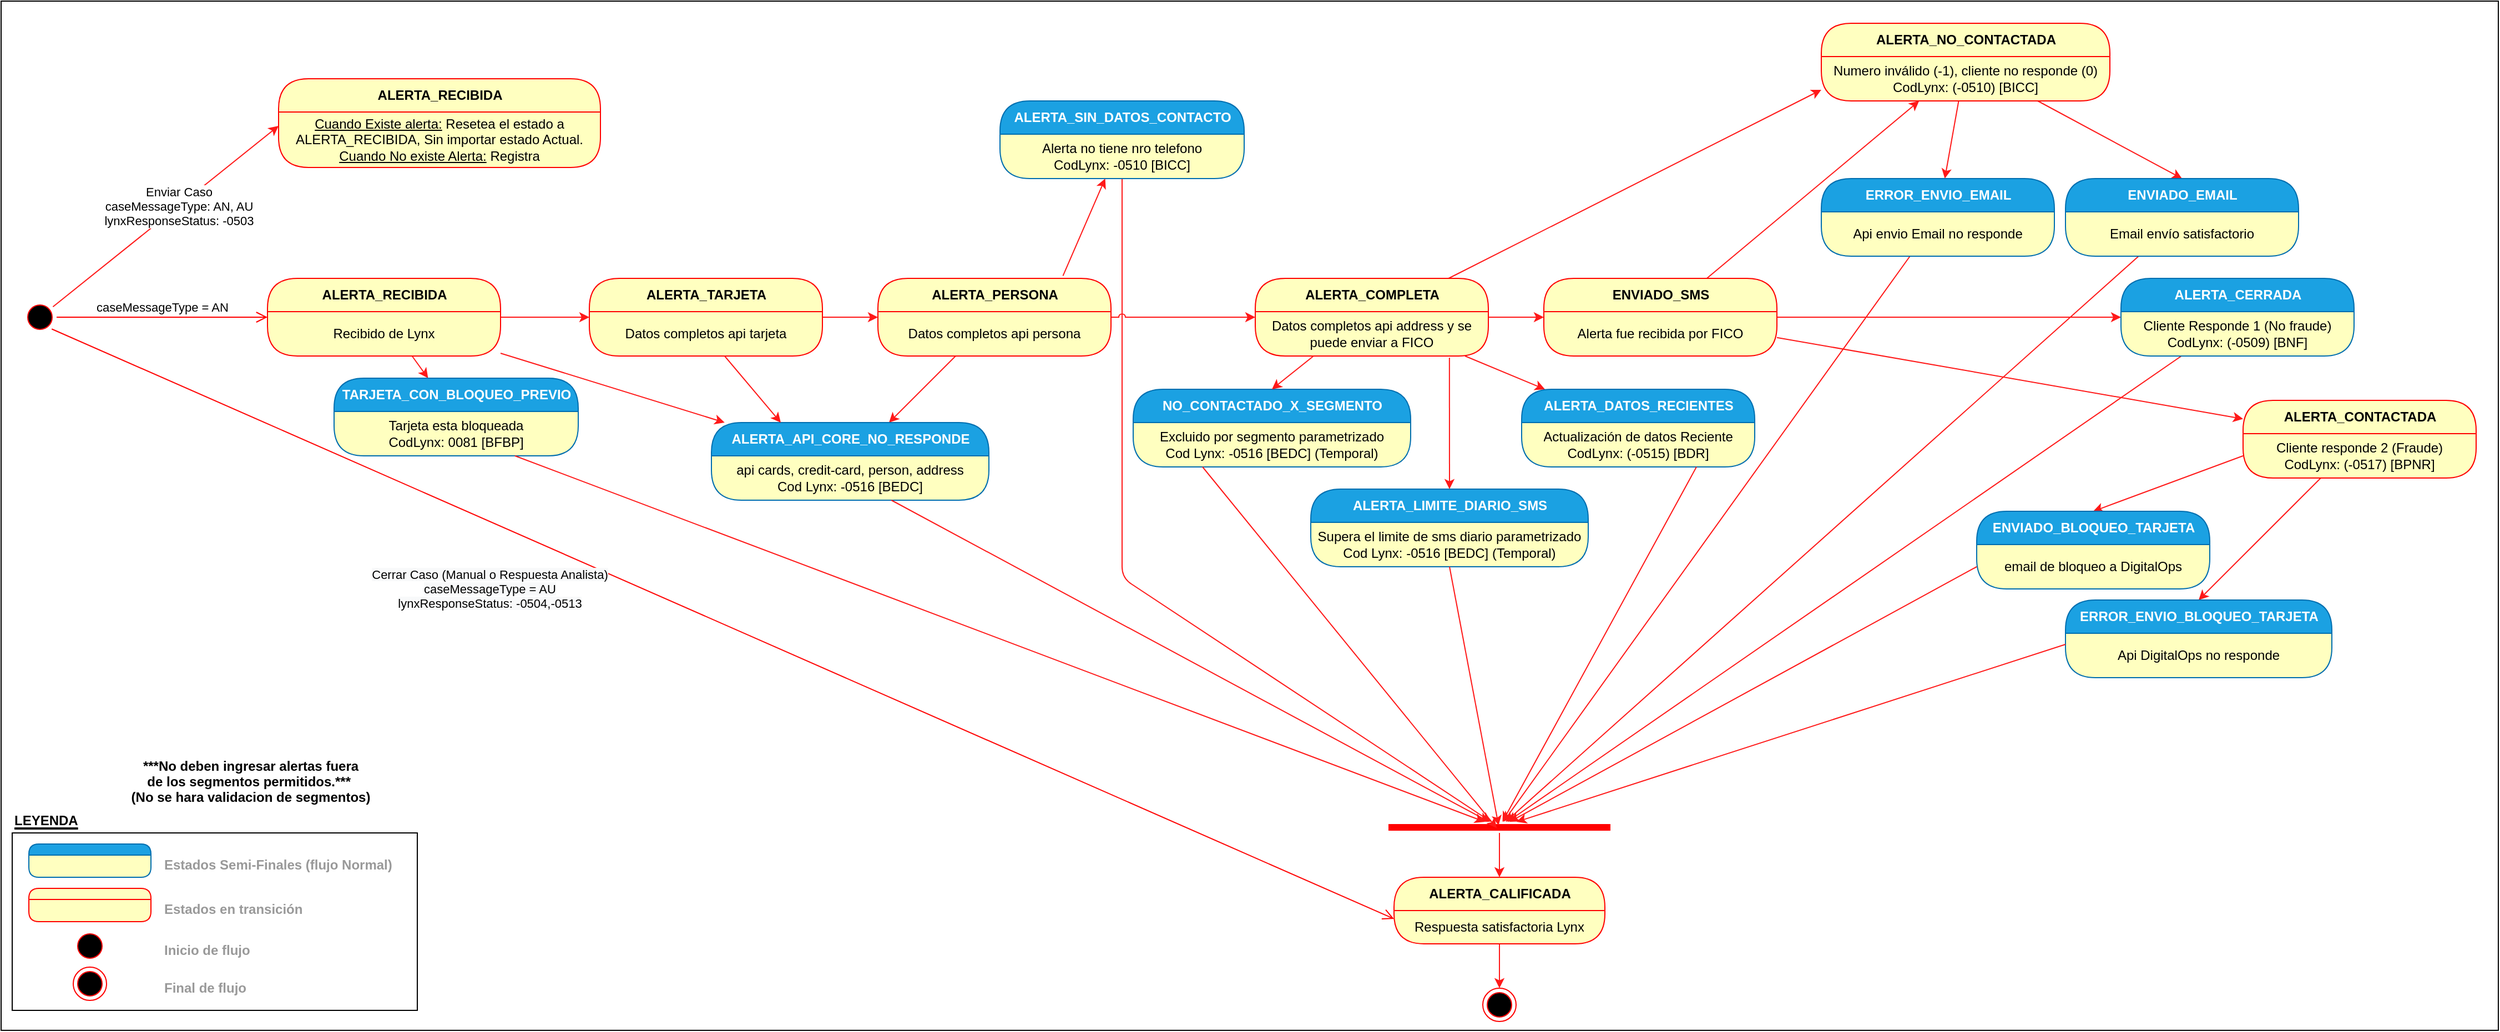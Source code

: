 <mxfile version="20.5.3" type="github">
  <diagram id="e5wToZ6Jj2soGeOCWYj3" name="Page-1">
    <mxGraphModel dx="3245" dy="956" grid="1" gridSize="10" guides="1" tooltips="1" connect="1" arrows="1" fold="1" page="1" pageScale="1" pageWidth="827" pageHeight="1169" math="0" shadow="0">
      <root>
        <mxCell id="0" />
        <mxCell id="1" parent="0" />
        <mxCell id="meJ3Hm6bCnbv4KWAAB1v-10" value="" style="rounded=0;whiteSpace=wrap;html=1;" parent="1" vertex="1">
          <mxGeometry x="-140" y="70" width="2250" height="928" as="geometry" />
        </mxCell>
        <mxCell id="77KCPv3B4IZZ5Z66STRk-72" style="edgeStyle=none;rounded=1;orthogonalLoop=1;jettySize=auto;html=1;strokeColor=#FF1919;" parent="1" source="77KCPv3B4IZZ5Z66STRk-35" target="77KCPv3B4IZZ5Z66STRk-59" edge="1">
          <mxGeometry relative="1" as="geometry">
            <mxPoint x="1340" y="710" as="targetPoint" />
          </mxGeometry>
        </mxCell>
        <mxCell id="77KCPv3B4IZZ5Z66STRk-73" style="edgeStyle=none;rounded=1;orthogonalLoop=1;jettySize=auto;html=1;strokeColor=#FF1919;" parent="1" source="77KCPv3B4IZZ5Z66STRk-26" target="77KCPv3B4IZZ5Z66STRk-59" edge="1">
          <mxGeometry relative="1" as="geometry">
            <Array as="points">
              <mxPoint x="870" y="590" />
            </Array>
            <mxPoint x="1100" y="660" as="targetPoint" />
          </mxGeometry>
        </mxCell>
        <mxCell id="77KCPv3B4IZZ5Z66STRk-12" style="edgeStyle=orthogonalEdgeStyle;rounded=0;orthogonalLoop=1;jettySize=auto;html=1;strokeColor=#FF1919;" parent="1" source="77KCPv3B4IZZ5Z66STRk-1" target="77KCPv3B4IZZ5Z66STRk-5" edge="1">
          <mxGeometry relative="1" as="geometry" />
        </mxCell>
        <mxCell id="90G6gJbZFidTqptF8gDu-3" style="rounded=0;orthogonalLoop=1;jettySize=auto;html=1;strokeColor=#FF1919;" parent="1" source="77KCPv3B4IZZ5Z66STRk-1" target="77KCPv3B4IZZ5Z66STRk-20" edge="1">
          <mxGeometry relative="1" as="geometry" />
        </mxCell>
        <mxCell id="tDKdMyrOGzaEZXIqc7HQ-4" style="rounded=0;orthogonalLoop=1;jettySize=auto;html=1;strokeColor=#FF1919;" parent="1" source="77KCPv3B4IZZ5Z66STRk-1" target="tDKdMyrOGzaEZXIqc7HQ-1" edge="1">
          <mxGeometry relative="1" as="geometry" />
        </mxCell>
        <mxCell id="77KCPv3B4IZZ5Z66STRk-1" value="ALERTA_RECIBIDA" style="swimlane;html=1;fontStyle=1;align=center;verticalAlign=middle;childLayout=stackLayout;horizontal=1;startSize=30;horizontalStack=0;resizeParent=0;resizeLast=1;container=0;fontColor=#000000;collapsible=0;rounded=1;arcSize=30;strokeColor=#ff0000;fillColor=#ffffc0;swimlaneFillColor=#ffffc0;dropTarget=0;" parent="1" vertex="1">
          <mxGeometry x="100" y="320" width="210" height="70" as="geometry" />
        </mxCell>
        <mxCell id="77KCPv3B4IZZ5Z66STRk-2" value="Recibido de Lynx" style="text;html=1;strokeColor=none;fillColor=none;align=center;verticalAlign=middle;spacingLeft=4;spacingRight=4;whiteSpace=wrap;overflow=hidden;rotatable=0;fontColor=#000000;" parent="77KCPv3B4IZZ5Z66STRk-1" vertex="1">
          <mxGeometry y="30" width="210" height="40" as="geometry" />
        </mxCell>
        <mxCell id="fLqlD2cx_nLfpuTeQDXq-3" style="edgeStyle=orthogonalEdgeStyle;rounded=0;orthogonalLoop=1;jettySize=auto;html=1;entryX=0;entryY=0.125;entryDx=0;entryDy=0;entryPerimeter=0;strokeColor=#FF1919;" parent="1" source="77KCPv3B4IZZ5Z66STRk-5" target="77KCPv3B4IZZ5Z66STRk-9" edge="1">
          <mxGeometry relative="1" as="geometry" />
        </mxCell>
        <mxCell id="77KCPv3B4IZZ5Z66STRk-5" value="ALERTA_TARJETA" style="swimlane;html=1;fontStyle=1;align=center;verticalAlign=middle;childLayout=stackLayout;horizontal=1;startSize=30;horizontalStack=0;resizeParent=0;resizeLast=1;container=0;fontColor=#000000;collapsible=0;rounded=1;arcSize=30;strokeColor=#ff0000;fillColor=#ffffc0;swimlaneFillColor=#ffffc0;dropTarget=0;" parent="1" vertex="1">
          <mxGeometry x="390" y="320" width="210" height="70" as="geometry" />
        </mxCell>
        <mxCell id="77KCPv3B4IZZ5Z66STRk-6" value="Datos completos api&amp;nbsp;tarjeta" style="text;html=1;strokeColor=none;fillColor=none;align=center;verticalAlign=middle;spacingLeft=4;spacingRight=4;whiteSpace=wrap;overflow=hidden;rotatable=0;fontColor=#000000;" parent="77KCPv3B4IZZ5Z66STRk-5" vertex="1">
          <mxGeometry y="30" width="210" height="40" as="geometry" />
        </mxCell>
        <mxCell id="77KCPv3B4IZZ5Z66STRk-14" style="edgeStyle=orthogonalEdgeStyle;rounded=0;orthogonalLoop=1;jettySize=auto;html=1;jumpStyle=arc;strokeColor=#FF1919;" parent="1" source="77KCPv3B4IZZ5Z66STRk-8" target="77KCPv3B4IZZ5Z66STRk-10" edge="1">
          <mxGeometry relative="1" as="geometry" />
        </mxCell>
        <mxCell id="77KCPv3B4IZZ5Z66STRk-25" style="edgeStyle=none;rounded=0;orthogonalLoop=1;jettySize=auto;html=1;strokeColor=#FF1919;" parent="1" source="77KCPv3B4IZZ5Z66STRk-8" target="77KCPv3B4IZZ5Z66STRk-20" edge="1">
          <mxGeometry relative="1" as="geometry" />
        </mxCell>
        <mxCell id="77KCPv3B4IZZ5Z66STRk-28" style="edgeStyle=none;rounded=0;orthogonalLoop=1;jettySize=auto;html=1;exitX=0.794;exitY=-0.033;exitDx=0;exitDy=0;exitPerimeter=0;strokeColor=#FF1919;" parent="1" source="77KCPv3B4IZZ5Z66STRk-8" target="77KCPv3B4IZZ5Z66STRk-26" edge="1">
          <mxGeometry relative="1" as="geometry" />
        </mxCell>
        <mxCell id="77KCPv3B4IZZ5Z66STRk-8" value="ALERTA_PERSONA" style="swimlane;html=1;fontStyle=1;align=center;verticalAlign=middle;childLayout=stackLayout;horizontal=1;startSize=30;horizontalStack=0;resizeParent=0;resizeLast=1;container=0;fontColor=#000000;collapsible=0;rounded=1;arcSize=30;strokeColor=#ff0000;fillColor=#ffffc0;swimlaneFillColor=#ffffc0;dropTarget=0;" parent="1" vertex="1">
          <mxGeometry x="650" y="320" width="210" height="70" as="geometry" />
        </mxCell>
        <mxCell id="77KCPv3B4IZZ5Z66STRk-9" value="Datos completos api persona" style="text;html=1;strokeColor=none;fillColor=none;align=center;verticalAlign=middle;spacingLeft=4;spacingRight=4;whiteSpace=wrap;overflow=hidden;rotatable=0;fontColor=#000000;" parent="77KCPv3B4IZZ5Z66STRk-8" vertex="1">
          <mxGeometry y="30" width="210" height="40" as="geometry" />
        </mxCell>
        <mxCell id="77KCPv3B4IZZ5Z66STRk-33" style="edgeStyle=none;rounded=0;orthogonalLoop=1;jettySize=auto;html=1;strokeColor=#FF1919;" parent="1" source="77KCPv3B4IZZ5Z66STRk-10" target="77KCPv3B4IZZ5Z66STRk-29" edge="1">
          <mxGeometry relative="1" as="geometry" />
        </mxCell>
        <mxCell id="77KCPv3B4IZZ5Z66STRk-34" style="edgeStyle=none;rounded=0;orthogonalLoop=1;jettySize=auto;html=1;strokeColor=#FF1919;" parent="1" source="77KCPv3B4IZZ5Z66STRk-10" target="77KCPv3B4IZZ5Z66STRk-31" edge="1">
          <mxGeometry relative="1" as="geometry" />
        </mxCell>
        <mxCell id="SPsXiou8FZaf5zSpWh6t-2" style="rounded=0;orthogonalLoop=1;jettySize=auto;html=1;entryX=0;entryY=0.75;entryDx=0;entryDy=0;strokeColor=#FF1919;" parent="1" source="77KCPv3B4IZZ5Z66STRk-10" target="SPsXiou8FZaf5zSpWh6t-1" edge="1">
          <mxGeometry relative="1" as="geometry">
            <mxPoint x="1550.0" y="150.0" as="targetPoint" />
          </mxGeometry>
        </mxCell>
        <mxCell id="77KCPv3B4IZZ5Z66STRk-10" value="ALERTA_COMPLETA" style="swimlane;html=1;fontStyle=1;align=center;verticalAlign=middle;childLayout=stackLayout;horizontal=1;startSize=30;horizontalStack=0;resizeParent=0;resizeLast=1;container=0;fontColor=#000000;collapsible=0;rounded=1;arcSize=30;strokeColor=#ff0000;fillColor=#ffffc0;swimlaneFillColor=#ffffc0;dropTarget=0;" parent="1" vertex="1">
          <mxGeometry x="990" y="320" width="210" height="70" as="geometry" />
        </mxCell>
        <mxCell id="fLqlD2cx_nLfpuTeQDXq-1" value="Datos completos api address y se puede enviar a FICO" style="text;html=1;strokeColor=none;fillColor=none;align=center;verticalAlign=middle;spacingLeft=4;spacingRight=4;whiteSpace=wrap;overflow=hidden;rotatable=0;fontColor=#000000;" parent="77KCPv3B4IZZ5Z66STRk-10" vertex="1">
          <mxGeometry y="30" width="210" height="40" as="geometry" />
        </mxCell>
        <mxCell id="77KCPv3B4IZZ5Z66STRk-20" value="ALERTA_API_CORE_NO_RESPONDE" style="swimlane;html=1;fontStyle=1;align=center;verticalAlign=middle;childLayout=stackLayout;horizontal=1;startSize=30;horizontalStack=0;resizeParent=0;resizeLast=1;container=0;collapsible=0;rounded=1;arcSize=30;strokeColor=#006EAF;fillColor=#1ba1e2;swimlaneFillColor=#ffffc0;dropTarget=0;fontColor=#ffffff;" parent="1" vertex="1">
          <mxGeometry x="500" y="450" width="250" height="70" as="geometry" />
        </mxCell>
        <mxCell id="77KCPv3B4IZZ5Z66STRk-21" value="api cards, credit-card, person, address&lt;br&gt;Cod Lynx: -0516 [BEDC]" style="text;html=1;strokeColor=none;fillColor=none;align=center;verticalAlign=middle;spacingLeft=4;spacingRight=4;whiteSpace=wrap;overflow=hidden;rotatable=0;fontColor=#000000;" parent="77KCPv3B4IZZ5Z66STRk-20" vertex="1">
          <mxGeometry y="30" width="250" height="40" as="geometry" />
        </mxCell>
        <mxCell id="77KCPv3B4IZZ5Z66STRk-26" value="ALERTA_SIN_DATOS_CONTACTO" style="swimlane;html=1;fontStyle=1;align=center;verticalAlign=middle;childLayout=stackLayout;horizontal=1;startSize=30;horizontalStack=0;resizeParent=0;resizeLast=1;container=0;fontColor=#ffffff;collapsible=0;rounded=1;arcSize=30;strokeColor=#006EAF;fillColor=#1ba1e2;swimlaneFillColor=#ffffc0;dropTarget=0;" parent="1" vertex="1">
          <mxGeometry x="760" y="160" width="220" height="70" as="geometry" />
        </mxCell>
        <mxCell id="77KCPv3B4IZZ5Z66STRk-27" value="Alerta no tiene nro telefono&lt;br&gt;CodLynx: -0510 [BICC]" style="text;html=1;strokeColor=none;fillColor=none;align=center;verticalAlign=middle;spacingLeft=4;spacingRight=4;whiteSpace=wrap;overflow=hidden;rotatable=0;fontColor=#000000;" parent="77KCPv3B4IZZ5Z66STRk-26" vertex="1">
          <mxGeometry y="30" width="220" height="40" as="geometry" />
        </mxCell>
        <mxCell id="fLqlD2cx_nLfpuTeQDXq-5" value="Alerta no tiene nro telefono&lt;br&gt;CodLynx: -0510 [BICC]" style="text;html=1;strokeColor=none;fillColor=none;align=center;verticalAlign=middle;spacingLeft=4;spacingRight=4;whiteSpace=wrap;overflow=hidden;rotatable=0;fontColor=#000000;" parent="77KCPv3B4IZZ5Z66STRk-26" vertex="1">
          <mxGeometry y="70" width="220" as="geometry" />
        </mxCell>
        <mxCell id="77KCPv3B4IZZ5Z66STRk-29" value="ALERTA_DATOS_RECIENTES" style="swimlane;html=1;fontStyle=1;align=center;verticalAlign=middle;childLayout=stackLayout;horizontal=1;startSize=30;horizontalStack=0;resizeParent=0;resizeLast=1;container=0;fontColor=#ffffff;collapsible=0;rounded=1;arcSize=30;strokeColor=#006EAF;fillColor=#1ba1e2;swimlaneFillColor=#ffffc0;dropTarget=0;" parent="1" vertex="1">
          <mxGeometry x="1230" y="420" width="210" height="70" as="geometry" />
        </mxCell>
        <mxCell id="77KCPv3B4IZZ5Z66STRk-30" value="Actualización de datos Reciente&lt;br&gt;CodLynx: (-0515) [BDR]" style="text;html=1;strokeColor=none;fillColor=none;align=center;verticalAlign=middle;spacingLeft=4;spacingRight=4;whiteSpace=wrap;overflow=hidden;rotatable=0;fontColor=#000000;" parent="77KCPv3B4IZZ5Z66STRk-29" vertex="1">
          <mxGeometry y="30" width="210" height="40" as="geometry" />
        </mxCell>
        <mxCell id="77KCPv3B4IZZ5Z66STRk-41" style="edgeStyle=none;rounded=0;orthogonalLoop=1;jettySize=auto;html=1;strokeColor=#FF1919;" parent="1" source="77KCPv3B4IZZ5Z66STRk-31" target="77KCPv3B4IZZ5Z66STRk-35" edge="1">
          <mxGeometry relative="1" as="geometry" />
        </mxCell>
        <mxCell id="77KCPv3B4IZZ5Z66STRk-42" style="edgeStyle=none;rounded=0;orthogonalLoop=1;jettySize=auto;html=1;strokeColor=#FF1919;" parent="1" source="77KCPv3B4IZZ5Z66STRk-31" target="77KCPv3B4IZZ5Z66STRk-37" edge="1">
          <mxGeometry relative="1" as="geometry">
            <mxPoint x="1597" y="327.647" as="sourcePoint" />
          </mxGeometry>
        </mxCell>
        <mxCell id="77KCPv3B4IZZ5Z66STRk-43" style="edgeStyle=none;rounded=0;orthogonalLoop=1;jettySize=auto;html=1;strokeColor=#FF1919;" parent="1" source="77KCPv3B4IZZ5Z66STRk-31" target="77KCPv3B4IZZ5Z66STRk-39" edge="1">
          <mxGeometry relative="1" as="geometry">
            <mxPoint x="1597" y="350" as="sourcePoint" />
          </mxGeometry>
        </mxCell>
        <mxCell id="77KCPv3B4IZZ5Z66STRk-31" value="ENVIADO_SMS" style="swimlane;html=1;fontStyle=1;align=center;verticalAlign=middle;childLayout=stackLayout;horizontal=1;startSize=30;horizontalStack=0;resizeParent=0;resizeLast=1;container=0;fontColor=#000000;collapsible=0;rounded=1;arcSize=30;strokeColor=#ff0000;swimlaneFillColor=#ffffc0;dropTarget=0;fillColor=#FFFFC0;" parent="1" vertex="1">
          <mxGeometry x="1250" y="320" width="210" height="70" as="geometry" />
        </mxCell>
        <mxCell id="DF0V8rczd2MYBJeqJLXW-1" value="Alerta fue recibida por FICO" style="text;html=1;strokeColor=none;fillColor=none;align=center;verticalAlign=middle;spacingLeft=4;spacingRight=4;whiteSpace=wrap;overflow=hidden;rotatable=0;fontColor=#000000;" parent="77KCPv3B4IZZ5Z66STRk-31" vertex="1">
          <mxGeometry y="30" width="210" height="40" as="geometry" />
        </mxCell>
        <mxCell id="77KCPv3B4IZZ5Z66STRk-35" value="ALERTA_CERRADA" style="swimlane;html=1;fontStyle=1;align=center;verticalAlign=middle;childLayout=stackLayout;horizontal=1;startSize=30;horizontalStack=0;resizeParent=0;resizeLast=1;container=0;fontColor=#ffffff;collapsible=0;rounded=1;arcSize=30;strokeColor=#006EAF;fillColor=#1ba1e2;swimlaneFillColor=#ffffc0;dropTarget=0;" parent="1" vertex="1">
          <mxGeometry x="1770" y="320" width="210" height="70" as="geometry" />
        </mxCell>
        <mxCell id="77KCPv3B4IZZ5Z66STRk-36" value="Cliente Responde 1 (No fraude)&lt;br&gt;CodLynx: (-0509) [BNF]" style="text;html=1;strokeColor=none;fillColor=none;align=center;verticalAlign=middle;spacingLeft=4;spacingRight=4;whiteSpace=wrap;overflow=hidden;rotatable=0;fontColor=#000000;" parent="77KCPv3B4IZZ5Z66STRk-35" vertex="1">
          <mxGeometry y="30" width="210" height="40" as="geometry" />
        </mxCell>
        <mxCell id="DF0V8rczd2MYBJeqJLXW-4" style="rounded=0;orthogonalLoop=1;jettySize=auto;html=1;exitX=0;exitY=0.5;exitDx=0;exitDy=0;entryX=0.5;entryY=0;entryDx=0;entryDy=0;strokeColor=#FF1919;" parent="1" source="77KCPv3B4IZZ5Z66STRk-38" target="DF0V8rczd2MYBJeqJLXW-2" edge="1">
          <mxGeometry relative="1" as="geometry" />
        </mxCell>
        <mxCell id="DF0V8rczd2MYBJeqJLXW-9" style="edgeStyle=none;rounded=0;orthogonalLoop=1;jettySize=auto;html=1;entryX=0.5;entryY=0;entryDx=0;entryDy=0;strokeColor=#FF1919;" parent="1" source="77KCPv3B4IZZ5Z66STRk-37" target="DF0V8rczd2MYBJeqJLXW-7" edge="1">
          <mxGeometry relative="1" as="geometry" />
        </mxCell>
        <mxCell id="77KCPv3B4IZZ5Z66STRk-37" value="&lt;font color=&quot;#000000&quot;&gt;ALERTA_CONTACTADA&lt;/font&gt;" style="swimlane;html=1;fontStyle=1;align=center;verticalAlign=middle;childLayout=stackLayout;horizontal=1;startSize=30;horizontalStack=0;resizeParent=0;resizeLast=1;container=0;fontColor=#ffffff;collapsible=0;rounded=1;arcSize=30;swimlaneFillColor=#ffffc0;dropTarget=0;fillColor=#FFFFC0;strokeColor=#FF0000;" parent="1" vertex="1">
          <mxGeometry x="1880" y="430" width="210" height="70" as="geometry" />
        </mxCell>
        <mxCell id="77KCPv3B4IZZ5Z66STRk-38" value="Cliente responde 2 (Fraude)&lt;br&gt;CodLynx:&amp;nbsp;(-0517) [BPNR]" style="text;html=1;strokeColor=none;fillColor=none;align=center;verticalAlign=middle;spacingLeft=4;spacingRight=4;whiteSpace=wrap;overflow=hidden;rotatable=0;fontColor=#000000;" parent="77KCPv3B4IZZ5Z66STRk-37" vertex="1">
          <mxGeometry y="30" width="210" height="40" as="geometry" />
        </mxCell>
        <mxCell id="77KCPv3B4IZZ5Z66STRk-70" style="edgeStyle=none;rounded=0;orthogonalLoop=1;jettySize=auto;html=1;strokeColor=#FF1919;" parent="1" source="3atjrFzW7oZnoOp0wOfv-2" target="77KCPv3B4IZZ5Z66STRk-59" edge="1">
          <mxGeometry relative="1" as="geometry">
            <mxPoint x="1310" y="700" as="targetPoint" />
          </mxGeometry>
        </mxCell>
        <mxCell id="dr77cnrp0Dk-WK7C_Hbr-10" style="edgeStyle=none;rounded=0;orthogonalLoop=1;jettySize=auto;html=1;entryX=0.5;entryY=0;entryDx=0;entryDy=0;strokeColor=#FF1919;" parent="1" source="77KCPv3B4IZZ5Z66STRk-39" target="3atjrFzW7oZnoOp0wOfv-2" edge="1">
          <mxGeometry relative="1" as="geometry" />
        </mxCell>
        <mxCell id="3atjrFzW7oZnoOp0wOfv-4" style="rounded=0;orthogonalLoop=1;jettySize=auto;html=1;strokeColor=#FF1919;" parent="1" source="77KCPv3B4IZZ5Z66STRk-39" target="dr77cnrp0Dk-WK7C_Hbr-8" edge="1">
          <mxGeometry relative="1" as="geometry" />
        </mxCell>
        <mxCell id="77KCPv3B4IZZ5Z66STRk-39" value="&lt;font color=&quot;#000000&quot;&gt;ALERTA_NO_CONTACTADA&lt;/font&gt;" style="swimlane;html=1;fontStyle=1;align=center;verticalAlign=middle;childLayout=stackLayout;horizontal=1;startSize=30;horizontalStack=0;resizeParent=0;resizeLast=1;container=0;fontColor=#ffffff;collapsible=0;rounded=1;arcSize=30;swimlaneFillColor=#ffffc0;dropTarget=0;fillColor=#FFFFC0;strokeColor=#FF0000;" parent="1" vertex="1">
          <mxGeometry x="1500" y="90" width="260" height="70" as="geometry" />
        </mxCell>
        <mxCell id="SPsXiou8FZaf5zSpWh6t-1" value="Numero inválido (-1), cliente no responde (0)&lt;br&gt;CodLynx:&amp;nbsp;(-0510) [BICC]" style="text;html=1;strokeColor=none;fillColor=none;align=center;verticalAlign=middle;spacingLeft=4;spacingRight=4;whiteSpace=wrap;overflow=hidden;rotatable=0;fontColor=#000000;" parent="77KCPv3B4IZZ5Z66STRk-39" vertex="1">
          <mxGeometry y="30" width="260" height="40" as="geometry" />
        </mxCell>
        <mxCell id="P6Ppndu3YUtAiaM16hDx-5" style="edgeStyle=none;rounded=1;orthogonalLoop=1;jettySize=auto;html=1;strokeColor=#FF1919;" parent="1" source="77KCPv3B4IZZ5Z66STRk-44" target="P6Ppndu3YUtAiaM16hDx-4" edge="1">
          <mxGeometry relative="1" as="geometry" />
        </mxCell>
        <mxCell id="77KCPv3B4IZZ5Z66STRk-44" value="ALERTA_CALIFICADA" style="swimlane;html=1;fontStyle=1;align=center;verticalAlign=middle;childLayout=stackLayout;horizontal=1;startSize=30;horizontalStack=0;resizeParent=0;resizeLast=1;container=0;fontColor=#000000;collapsible=0;rounded=1;arcSize=30;strokeColor=#ff0000;fillColor=#ffffc0;swimlaneFillColor=#ffffc0;dropTarget=0;" parent="1" vertex="1">
          <mxGeometry x="1115" y="860" width="190" height="60" as="geometry" />
        </mxCell>
        <mxCell id="77KCPv3B4IZZ5Z66STRk-45" value="Respuesta satisfactoria Lynx" style="text;html=1;strokeColor=none;fillColor=none;align=center;verticalAlign=middle;spacingLeft=4;spacingRight=4;whiteSpace=wrap;overflow=hidden;rotatable=0;fontColor=#000000;" parent="77KCPv3B4IZZ5Z66STRk-44" vertex="1">
          <mxGeometry y="30" width="190" height="30" as="geometry" />
        </mxCell>
        <mxCell id="77KCPv3B4IZZ5Z66STRk-66" style="edgeStyle=none;rounded=0;orthogonalLoop=1;jettySize=auto;html=1;entryX=0.5;entryY=0;entryDx=0;entryDy=0;strokeColor=#FF1919;" parent="1" source="77KCPv3B4IZZ5Z66STRk-59" target="77KCPv3B4IZZ5Z66STRk-44" edge="1">
          <mxGeometry relative="1" as="geometry" />
        </mxCell>
        <mxCell id="77KCPv3B4IZZ5Z66STRk-59" value="" style="shape=line;html=1;strokeWidth=6;strokeColor=#ff0000;" parent="1" vertex="1">
          <mxGeometry x="1110" y="810" width="200" height="10" as="geometry" />
        </mxCell>
        <mxCell id="77KCPv3B4IZZ5Z66STRk-65" style="edgeStyle=none;rounded=0;orthogonalLoop=1;jettySize=auto;html=1;strokeColor=#FF1919;" parent="1" source="77KCPv3B4IZZ5Z66STRk-21" target="77KCPv3B4IZZ5Z66STRk-59" edge="1">
          <mxGeometry relative="1" as="geometry">
            <mxPoint x="1050" y="720" as="targetPoint" />
          </mxGeometry>
        </mxCell>
        <mxCell id="P6Ppndu3YUtAiaM16hDx-4" value="" style="ellipse;html=1;shape=endState;fillColor=#000000;strokeColor=#ff0000;" parent="1" vertex="1">
          <mxGeometry x="1195" y="960" width="30" height="30" as="geometry" />
        </mxCell>
        <mxCell id="meJ3Hm6bCnbv4KWAAB1v-3" style="rounded=0;orthogonalLoop=1;jettySize=auto;html=1;entryX=0;entryY=0.25;entryDx=0;entryDy=0;strokeColor=#FF1919;" parent="1" source="P6Ppndu3YUtAiaM16hDx-6" target="meJ3Hm6bCnbv4KWAAB1v-2" edge="1">
          <mxGeometry relative="1" as="geometry" />
        </mxCell>
        <mxCell id="meJ3Hm6bCnbv4KWAAB1v-4" value="Enviar Caso&lt;br&gt;caseMessageType: AN, AU&lt;br&gt;lynxResponseStatus: -0503" style="edgeLabel;html=1;align=center;verticalAlign=middle;resizable=0;points=[];" parent="meJ3Hm6bCnbv4KWAAB1v-3" vertex="1" connectable="0">
          <mxGeometry x="0.116" relative="1" as="geometry">
            <mxPoint as="offset" />
          </mxGeometry>
        </mxCell>
        <mxCell id="P6Ppndu3YUtAiaM16hDx-6" value="" style="ellipse;html=1;shape=startState;fillColor=#000000;strokeColor=#ff0000;" parent="1" vertex="1">
          <mxGeometry x="-120" y="340" width="30" height="30" as="geometry" />
        </mxCell>
        <mxCell id="P6Ppndu3YUtAiaM16hDx-7" value="caseMessageType = AN" style="edgeStyle=orthogonalEdgeStyle;html=1;verticalAlign=bottom;endArrow=open;endSize=8;strokeColor=#ff0000;" parent="1" source="P6Ppndu3YUtAiaM16hDx-6" target="77KCPv3B4IZZ5Z66STRk-1" edge="1">
          <mxGeometry relative="1" as="geometry">
            <mxPoint x="145" y="300" as="targetPoint" />
          </mxGeometry>
        </mxCell>
        <mxCell id="dr77cnrp0Dk-WK7C_Hbr-3" value="***No deben ingresar alertas fuera&#xa;de los segmentos permitidos.*** &#xa;(No se hara validacion de segmentos)&#xa;" style="text;strokeColor=none;fillColor=none;fontSize=12;fontStyle=1;verticalAlign=middle;align=center;spacing=0;labelPosition=center;verticalLabelPosition=middle;" parent="1" vertex="1">
          <mxGeometry x="-60" y="760" width="290" height="40" as="geometry" />
        </mxCell>
        <mxCell id="dr77cnrp0Dk-WK7C_Hbr-11" style="edgeStyle=none;rounded=0;orthogonalLoop=1;jettySize=auto;html=1;strokeColor=#FF1919;" parent="1" source="dr77cnrp0Dk-WK7C_Hbr-8" target="77KCPv3B4IZZ5Z66STRk-59" edge="1">
          <mxGeometry relative="1" as="geometry">
            <mxPoint x="1260" y="670" as="targetPoint" />
          </mxGeometry>
        </mxCell>
        <mxCell id="dr77cnrp0Dk-WK7C_Hbr-8" value="ERROR_ENVIO_EMAIL" style="swimlane;html=1;fontStyle=1;align=center;verticalAlign=middle;childLayout=stackLayout;horizontal=1;startSize=30;horizontalStack=0;resizeParent=0;resizeLast=1;container=0;collapsible=0;rounded=1;arcSize=30;strokeColor=#006EAF;fillColor=#1ba1e2;swimlaneFillColor=#ffffc0;dropTarget=0;fontColor=#ffffff;" parent="1" vertex="1">
          <mxGeometry x="1500" y="230" width="210" height="70" as="geometry" />
        </mxCell>
        <mxCell id="dr77cnrp0Dk-WK7C_Hbr-9" value="Api envio Email no responde&lt;br&gt;" style="text;html=1;strokeColor=none;fillColor=none;align=center;verticalAlign=middle;spacingLeft=4;spacingRight=4;whiteSpace=wrap;overflow=hidden;rotatable=0;fontColor=#000000;" parent="dr77cnrp0Dk-WK7C_Hbr-8" vertex="1">
          <mxGeometry y="30" width="210" height="40" as="geometry" />
        </mxCell>
        <mxCell id="3atjrFzW7oZnoOp0wOfv-2" value="ENVIADO_EMAIL" style="swimlane;html=1;fontStyle=1;align=center;verticalAlign=middle;childLayout=stackLayout;horizontal=1;startSize=30;horizontalStack=0;resizeParent=0;resizeLast=1;container=0;collapsible=0;rounded=1;arcSize=30;strokeColor=#006EAF;fillColor=#1ba1e2;swimlaneFillColor=#ffffc0;dropTarget=0;fontColor=#ffffff;" parent="1" vertex="1">
          <mxGeometry x="1720" y="230" width="210" height="70" as="geometry" />
        </mxCell>
        <mxCell id="SPsXiou8FZaf5zSpWh6t-3" value="Email envío satisfactorio&lt;br&gt;" style="text;html=1;strokeColor=none;fillColor=none;align=center;verticalAlign=middle;spacingLeft=4;spacingRight=4;whiteSpace=wrap;overflow=hidden;rotatable=0;fontColor=#000000;" parent="3atjrFzW7oZnoOp0wOfv-2" vertex="1">
          <mxGeometry y="30" width="210" height="40" as="geometry" />
        </mxCell>
        <mxCell id="DF0V8rczd2MYBJeqJLXW-2" value="ENVIADO_BLOQUEO_TARJETA" style="swimlane;html=1;fontStyle=1;align=center;verticalAlign=middle;childLayout=stackLayout;horizontal=1;startSize=30;horizontalStack=0;resizeParent=0;resizeLast=1;container=0;fontColor=#ffffff;collapsible=0;rounded=1;arcSize=30;strokeColor=#006EAF;fillColor=#1ba1e2;swimlaneFillColor=#ffffc0;dropTarget=0;" parent="1" vertex="1">
          <mxGeometry x="1640" y="530" width="210" height="70" as="geometry" />
        </mxCell>
        <mxCell id="DF0V8rczd2MYBJeqJLXW-3" value="email de bloqueo a DigitalOps&lt;br&gt;" style="text;html=1;strokeColor=none;fillColor=none;align=center;verticalAlign=middle;spacingLeft=4;spacingRight=4;whiteSpace=wrap;overflow=hidden;rotatable=0;fontColor=#000000;" parent="DF0V8rczd2MYBJeqJLXW-2" vertex="1">
          <mxGeometry y="30" width="210" height="40" as="geometry" />
        </mxCell>
        <mxCell id="DF0V8rczd2MYBJeqJLXW-5" style="rounded=0;orthogonalLoop=1;jettySize=auto;html=1;exitX=0;exitY=0.5;exitDx=0;exitDy=0;strokeColor=#FF1919;" parent="1" source="DF0V8rczd2MYBJeqJLXW-3" target="77KCPv3B4IZZ5Z66STRk-59" edge="1">
          <mxGeometry relative="1" as="geometry">
            <mxPoint x="1370" y="730" as="targetPoint" />
          </mxGeometry>
        </mxCell>
        <mxCell id="DF0V8rczd2MYBJeqJLXW-7" value="ERROR_ENVIO_BLOQUEO_TARJETA" style="swimlane;html=1;fontStyle=1;align=center;verticalAlign=middle;childLayout=stackLayout;horizontal=1;startSize=30;horizontalStack=0;resizeParent=0;resizeLast=1;container=0;fontColor=#ffffff;collapsible=0;rounded=1;arcSize=30;strokeColor=#006EAF;fillColor=#1ba1e2;swimlaneFillColor=#ffffc0;dropTarget=0;" parent="1" vertex="1">
          <mxGeometry x="1720" y="610" width="240" height="70" as="geometry" />
        </mxCell>
        <mxCell id="DF0V8rczd2MYBJeqJLXW-8" value="Api DigitalOps no responde&lt;br&gt;" style="text;html=1;strokeColor=none;fillColor=none;align=center;verticalAlign=middle;spacingLeft=4;spacingRight=4;whiteSpace=wrap;overflow=hidden;rotatable=0;fontColor=#000000;" parent="DF0V8rczd2MYBJeqJLXW-7" vertex="1">
          <mxGeometry y="30" width="240" height="40" as="geometry" />
        </mxCell>
        <mxCell id="DF0V8rczd2MYBJeqJLXW-10" style="edgeStyle=none;rounded=0;orthogonalLoop=1;jettySize=auto;html=1;exitX=0;exitY=0.25;exitDx=0;exitDy=0;strokeColor=#FF1919;" parent="1" source="DF0V8rczd2MYBJeqJLXW-8" target="77KCPv3B4IZZ5Z66STRk-59" edge="1">
          <mxGeometry relative="1" as="geometry">
            <mxPoint x="1410" y="770" as="targetPoint" />
          </mxGeometry>
        </mxCell>
        <mxCell id="V9uZnK_i6f8zGeLkOwlv-1" value="&lt;font style=&quot;font-size: 12px&quot;&gt;&lt;br&gt;&lt;/font&gt;" style="text;strokeColor=none;fillColor=none;html=1;fontSize=24;fontStyle=1;verticalAlign=middle;align=center;" parent="1" vertex="1">
          <mxGeometry x="140" y="530" width="290" height="30" as="geometry" />
        </mxCell>
        <mxCell id="90G6gJbZFidTqptF8gDu-5" style="edgeStyle=none;rounded=0;orthogonalLoop=1;jettySize=auto;html=1;entryX=0.25;entryY=0;entryDx=0;entryDy=0;strokeColor=#FF1919;" parent="1" source="77KCPv3B4IZZ5Z66STRk-6" target="77KCPv3B4IZZ5Z66STRk-20" edge="1">
          <mxGeometry relative="1" as="geometry" />
        </mxCell>
        <mxCell id="fyI6EhqjK9DCoRPXTvLA-15" value="" style="group" parent="1" vertex="1" connectable="0">
          <mxGeometry x="-130" y="790" width="365" height="190" as="geometry" />
        </mxCell>
        <mxCell id="fyI6EhqjK9DCoRPXTvLA-3" value="" style="rounded=0;whiteSpace=wrap;html=1;" parent="fyI6EhqjK9DCoRPXTvLA-15" vertex="1">
          <mxGeometry y="30" width="365" height="160" as="geometry" />
        </mxCell>
        <mxCell id="fyI6EhqjK9DCoRPXTvLA-4" value="" style="swimlane;html=1;fontStyle=1;align=center;verticalAlign=middle;childLayout=stackLayout;horizontal=1;startSize=10;horizontalStack=0;resizeParent=0;resizeLast=1;container=0;fontColor=#ffffff;collapsible=0;rounded=1;arcSize=30;strokeColor=#006EAF;fillColor=#1ba1e2;swimlaneFillColor=#ffffc0;dropTarget=0;" parent="fyI6EhqjK9DCoRPXTvLA-15" vertex="1">
          <mxGeometry x="15" y="40" width="110" height="30" as="geometry" />
        </mxCell>
        <mxCell id="fyI6EhqjK9DCoRPXTvLA-6" value="" style="swimlane;html=1;fontStyle=1;align=center;verticalAlign=middle;childLayout=stackLayout;horizontal=1;startSize=10;horizontalStack=0;resizeParent=0;resizeLast=1;container=0;fontColor=#000000;collapsible=0;rounded=1;arcSize=30;strokeColor=#ff0000;fillColor=#ffffc0;swimlaneFillColor=#ffffc0;dropTarget=0;" parent="fyI6EhqjK9DCoRPXTvLA-15" vertex="1">
          <mxGeometry x="15" y="80" width="110" height="30" as="geometry" />
        </mxCell>
        <mxCell id="fyI6EhqjK9DCoRPXTvLA-8" value="&lt;font style=&quot;font-size: 12px&quot;&gt;Estados Semi-Finales (flujo Normal)&lt;br&gt;&lt;/font&gt;" style="text;strokeColor=none;fillColor=none;html=1;fontSize=24;fontStyle=1;verticalAlign=middle;align=left;fontColor=#999999;" parent="fyI6EhqjK9DCoRPXTvLA-15" vertex="1">
          <mxGeometry x="135" y="40" width="220" height="30" as="geometry" />
        </mxCell>
        <mxCell id="fyI6EhqjK9DCoRPXTvLA-9" value="&lt;font style=&quot;font-size: 12px&quot;&gt;Estados en transición&lt;br&gt;&lt;/font&gt;" style="text;strokeColor=none;fillColor=none;html=1;fontSize=24;fontStyle=1;verticalAlign=middle;align=left;spacing=2;strokeWidth=1;horizontal=1;fontColor=#999999;" parent="fyI6EhqjK9DCoRPXTvLA-15" vertex="1">
          <mxGeometry x="135" y="80" width="220" height="30" as="geometry" />
        </mxCell>
        <mxCell id="fyI6EhqjK9DCoRPXTvLA-10" value="&lt;font style=&quot;font-size: 12px&quot;&gt;LEYENDA&lt;br&gt;&lt;/font&gt;" style="text;strokeColor=none;fillColor=none;html=1;fontSize=24;fontStyle=5;verticalAlign=middle;align=left;" parent="fyI6EhqjK9DCoRPXTvLA-15" vertex="1">
          <mxGeometry width="220" height="30" as="geometry" />
        </mxCell>
        <mxCell id="fyI6EhqjK9DCoRPXTvLA-11" value="" style="ellipse;html=1;shape=startState;fillColor=#000000;strokeColor=#ff0000;" parent="fyI6EhqjK9DCoRPXTvLA-15" vertex="1">
          <mxGeometry x="55" y="117" width="30" height="30" as="geometry" />
        </mxCell>
        <mxCell id="fyI6EhqjK9DCoRPXTvLA-12" value="&lt;font style=&quot;font-size: 12px&quot;&gt;Inicio de flujo&lt;br&gt;&lt;/font&gt;" style="text;strokeColor=none;fillColor=none;html=1;fontSize=24;fontStyle=1;verticalAlign=middle;align=left;spacing=2;strokeWidth=1;horizontal=1;fontColor=#999999;" parent="fyI6EhqjK9DCoRPXTvLA-15" vertex="1">
          <mxGeometry x="135" y="117" width="220" height="30" as="geometry" />
        </mxCell>
        <mxCell id="fyI6EhqjK9DCoRPXTvLA-13" value="" style="ellipse;html=1;shape=endState;fillColor=#000000;strokeColor=#ff0000;" parent="fyI6EhqjK9DCoRPXTvLA-15" vertex="1">
          <mxGeometry x="55" y="151" width="30" height="30" as="geometry" />
        </mxCell>
        <mxCell id="fyI6EhqjK9DCoRPXTvLA-14" value="&lt;font style=&quot;font-size: 12px&quot;&gt;Final de flujo&lt;br&gt;&lt;/font&gt;" style="text;strokeColor=none;fillColor=none;html=1;fontSize=24;fontStyle=1;verticalAlign=middle;align=left;spacing=2;strokeWidth=1;horizontal=1;fontColor=#999999;" parent="fyI6EhqjK9DCoRPXTvLA-15" vertex="1">
          <mxGeometry x="135" y="151" width="220" height="30" as="geometry" />
        </mxCell>
        <mxCell id="fLqlD2cx_nLfpuTeQDXq-7" value="" style="html=1;verticalAlign=bottom;endArrow=open;endSize=8;strokeColor=#ff0000;exitX=1;exitY=1;exitDx=0;exitDy=0;entryX=0;entryY=0.25;entryDx=0;entryDy=0;" parent="1" source="P6Ppndu3YUtAiaM16hDx-6" target="77KCPv3B4IZZ5Z66STRk-45" edge="1">
          <mxGeometry relative="1" as="geometry">
            <mxPoint x="450" y="480" as="targetPoint" />
            <mxPoint x="290" y="459.5" as="sourcePoint" />
          </mxGeometry>
        </mxCell>
        <mxCell id="meJ3Hm6bCnbv4KWAAB1v-5" value="&lt;font style=&quot;font-size: 11px&quot;&gt;&lt;span style=&quot;background-color: rgb(248 , 249 , 250)&quot;&gt;Cerrar Caso (Manual o Respuesta Analista)&lt;br&gt;caseMessageType = AU&lt;/span&gt;&lt;br style=&quot;background-color: rgb(248 , 249 , 250)&quot;&gt;&lt;span style=&quot;background-color: rgb(248 , 249 , 250)&quot;&gt;lynxResponseStatus: -0504,&lt;/span&gt;&lt;/font&gt;&lt;span style=&quot;background-color: rgb(248 , 249 , 250)&quot;&gt;-0513&lt;/span&gt;" style="edgeLabel;html=1;align=center;verticalAlign=middle;resizable=0;points=[];" parent="fLqlD2cx_nLfpuTeQDXq-7" vertex="1" connectable="0">
          <mxGeometry x="-0.154" y="3" relative="1" as="geometry">
            <mxPoint x="-119" y="12" as="offset" />
          </mxGeometry>
        </mxCell>
        <mxCell id="meJ3Hm6bCnbv4KWAAB1v-1" value="ALERTA_RECIBIDA" style="swimlane;html=1;fontStyle=1;align=center;verticalAlign=middle;childLayout=stackLayout;horizontal=1;startSize=30;horizontalStack=0;resizeParent=0;resizeLast=1;container=0;fontColor=#000000;collapsible=0;rounded=1;arcSize=30;strokeColor=#ff0000;fillColor=#ffffc0;swimlaneFillColor=#ffffc0;dropTarget=0;" parent="1" vertex="1">
          <mxGeometry x="110" y="140" width="290" height="80" as="geometry" />
        </mxCell>
        <mxCell id="meJ3Hm6bCnbv4KWAAB1v-2" value="&lt;u&gt;Cuando Existe alerta:&lt;/u&gt; Resetea el estado a ALERTA_RECIBIDA, Sin importar estado Actual.&lt;br&gt;&lt;u&gt;Cuando No existe Alerta:&lt;/u&gt; Registra" style="text;html=1;strokeColor=none;fillColor=none;align=center;verticalAlign=middle;spacingLeft=4;spacingRight=4;whiteSpace=wrap;overflow=hidden;rotatable=0;fontColor=#000000;" parent="meJ3Hm6bCnbv4KWAAB1v-1" vertex="1">
          <mxGeometry y="30" width="290" height="50" as="geometry" />
        </mxCell>
        <mxCell id="tDKdMyrOGzaEZXIqc7HQ-1" value="TARJETA_CON_BLOQUEO_PREVIO" style="swimlane;html=1;fontStyle=1;align=center;verticalAlign=middle;childLayout=stackLayout;horizontal=1;startSize=30;horizontalStack=0;resizeParent=0;resizeLast=1;container=0;fontColor=#ffffff;collapsible=0;rounded=1;arcSize=30;strokeColor=#006EAF;fillColor=#1ba1e2;swimlaneFillColor=#ffffc0;dropTarget=0;" parent="1" vertex="1">
          <mxGeometry x="160" y="410" width="220" height="70" as="geometry" />
        </mxCell>
        <mxCell id="tDKdMyrOGzaEZXIqc7HQ-2" value="Tarjeta esta bloqueada&lt;br&gt;CodLynx: 0081 [BFBP]" style="text;html=1;strokeColor=none;fillColor=none;align=center;verticalAlign=middle;spacingLeft=4;spacingRight=4;whiteSpace=wrap;overflow=hidden;rotatable=0;fontColor=#000000;" parent="tDKdMyrOGzaEZXIqc7HQ-1" vertex="1">
          <mxGeometry y="30" width="220" height="40" as="geometry" />
        </mxCell>
        <mxCell id="tDKdMyrOGzaEZXIqc7HQ-3" value="Alerta no tiene nro telefono&lt;br&gt;CodLynx: -0510 [BICC]" style="text;html=1;strokeColor=none;fillColor=none;align=center;verticalAlign=middle;spacingLeft=4;spacingRight=4;whiteSpace=wrap;overflow=hidden;rotatable=0;fontColor=#000000;" parent="tDKdMyrOGzaEZXIqc7HQ-1" vertex="1">
          <mxGeometry y="70" width="220" as="geometry" />
        </mxCell>
        <mxCell id="tDKdMyrOGzaEZXIqc7HQ-5" style="edgeStyle=none;rounded=0;orthogonalLoop=1;jettySize=auto;html=1;strokeColor=#FF1919;" parent="1" source="tDKdMyrOGzaEZXIqc7HQ-2" target="77KCPv3B4IZZ5Z66STRk-59" edge="1">
          <mxGeometry relative="1" as="geometry" />
        </mxCell>
        <mxCell id="8vhrprMVn3tqKUa7ReqO-1" value="NO_CONTACTADO_X_SEGMENTO" style="swimlane;html=1;fontStyle=1;align=center;verticalAlign=middle;childLayout=stackLayout;horizontal=1;startSize=30;horizontalStack=0;resizeParent=0;resizeLast=1;container=0;collapsible=0;rounded=1;arcSize=30;strokeColor=#006EAF;fillColor=#1ba1e2;swimlaneFillColor=#ffffc0;dropTarget=0;fontColor=#ffffff;" vertex="1" parent="1">
          <mxGeometry x="880" y="420" width="250" height="70" as="geometry" />
        </mxCell>
        <mxCell id="8vhrprMVn3tqKUa7ReqO-2" value="Excluido por segmento parametrizado&lt;br&gt;Cod Lynx: -0516 [BEDC] (Temporal)" style="text;html=1;strokeColor=none;fillColor=none;align=center;verticalAlign=middle;spacingLeft=4;spacingRight=4;whiteSpace=wrap;overflow=hidden;rotatable=0;fontColor=#000000;" vertex="1" parent="8vhrprMVn3tqKUa7ReqO-1">
          <mxGeometry y="30" width="250" height="40" as="geometry" />
        </mxCell>
        <mxCell id="8vhrprMVn3tqKUa7ReqO-3" value="ALERTA_LIMITE_DIARIO_SMS" style="swimlane;html=1;fontStyle=1;align=center;verticalAlign=middle;childLayout=stackLayout;horizontal=1;startSize=30;horizontalStack=0;resizeParent=0;resizeLast=1;container=0;collapsible=0;rounded=1;arcSize=30;strokeColor=#006EAF;fillColor=#1ba1e2;swimlaneFillColor=#ffffc0;dropTarget=0;fontColor=#ffffff;" vertex="1" parent="1">
          <mxGeometry x="1040" y="510" width="250" height="70" as="geometry" />
        </mxCell>
        <mxCell id="8vhrprMVn3tqKUa7ReqO-4" value="Supera el limite de sms diario parametrizado&lt;br&gt;Cod Lynx: -0516 [BEDC] (Temporal)" style="text;html=1;strokeColor=none;fillColor=none;align=center;verticalAlign=middle;spacingLeft=4;spacingRight=4;whiteSpace=wrap;overflow=hidden;rotatable=0;fontColor=#000000;" vertex="1" parent="8vhrprMVn3tqKUa7ReqO-3">
          <mxGeometry y="30" width="250" height="40" as="geometry" />
        </mxCell>
        <mxCell id="8vhrprMVn3tqKUa7ReqO-9" style="edgeStyle=none;rounded=0;orthogonalLoop=1;jettySize=auto;html=1;strokeColor=#FF1919;exitX=0.25;exitY=1;exitDx=0;exitDy=0;entryX=0.5;entryY=0;entryDx=0;entryDy=0;" edge="1" parent="1" source="fLqlD2cx_nLfpuTeQDXq-1" target="8vhrprMVn3tqKUa7ReqO-1">
          <mxGeometry relative="1" as="geometry">
            <mxPoint x="1189" y="400" as="sourcePoint" />
            <mxPoint x="1261" y="430" as="targetPoint" />
          </mxGeometry>
        </mxCell>
        <mxCell id="8vhrprMVn3tqKUa7ReqO-11" style="edgeStyle=none;rounded=0;orthogonalLoop=1;jettySize=auto;html=1;strokeColor=#FF1919;exitX=0.833;exitY=1.037;exitDx=0;exitDy=0;entryX=0.5;entryY=0;entryDx=0;entryDy=0;exitPerimeter=0;" edge="1" parent="1" source="fLqlD2cx_nLfpuTeQDXq-1" target="8vhrprMVn3tqKUa7ReqO-3">
          <mxGeometry relative="1" as="geometry">
            <mxPoint x="1189" y="400" as="sourcePoint" />
            <mxPoint x="1261" y="430" as="targetPoint" />
          </mxGeometry>
        </mxCell>
        <mxCell id="8vhrprMVn3tqKUa7ReqO-12" style="edgeStyle=none;rounded=0;orthogonalLoop=1;jettySize=auto;html=1;strokeColor=#FF1919;exitX=0.25;exitY=1;exitDx=0;exitDy=0;entryX=0.488;entryY=0.567;entryDx=0;entryDy=0;entryPerimeter=0;" edge="1" parent="1" source="8vhrprMVn3tqKUa7ReqO-2" target="77KCPv3B4IZZ5Z66STRk-59">
          <mxGeometry relative="1" as="geometry">
            <mxPoint x="980" y="570" as="sourcePoint" />
            <mxPoint x="1052" y="600" as="targetPoint" />
          </mxGeometry>
        </mxCell>
        <mxCell id="8vhrprMVn3tqKUa7ReqO-13" style="edgeStyle=none;rounded=0;orthogonalLoop=1;jettySize=auto;html=1;strokeColor=#FF1919;fontStyle=1;exitX=0.5;exitY=1;exitDx=0;exitDy=0;entryX=0.496;entryY=0.317;entryDx=0;entryDy=0;entryPerimeter=0;" edge="1" parent="1" source="8vhrprMVn3tqKUa7ReqO-4" target="77KCPv3B4IZZ5Z66STRk-59">
          <mxGeometry relative="1" as="geometry">
            <mxPoint x="1115" y="620" as="sourcePoint" />
            <mxPoint x="1187" y="650" as="targetPoint" />
          </mxGeometry>
        </mxCell>
        <mxCell id="8vhrprMVn3tqKUa7ReqO-14" style="edgeStyle=none;rounded=0;orthogonalLoop=1;jettySize=auto;html=1;strokeColor=#FF1919;exitX=0.75;exitY=1;exitDx=0;exitDy=0;" edge="1" parent="1" source="77KCPv3B4IZZ5Z66STRk-30" target="77KCPv3B4IZZ5Z66STRk-59">
          <mxGeometry relative="1" as="geometry">
            <mxPoint x="1209" y="420" as="sourcePoint" />
            <mxPoint x="1281" y="450" as="targetPoint" />
          </mxGeometry>
        </mxCell>
      </root>
    </mxGraphModel>
  </diagram>
</mxfile>
